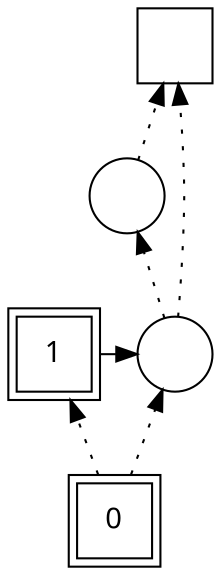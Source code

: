 digraph G {
rankdir = BT;
Node [ fontname="Arial Unicode Multicast"];
Player		[ label="1" shape=square peripheries=2];
Ground		[ label="0" shape=square peripheries=2];
Sausage1		[ label="" shape=circle];
Sausage0		[ label="" shape=circle];
Island		[ label="" shape=square];
{rank=same; Player,Sausage1};
	"Ground" -> "Player" [style=dotted ];
	"Player" -> "Sausage1" [constraint=false];
	"Ground" -> "Sausage1" [style=dotted ];
	"Sausage1" -> "Sausage0" [style=dotted ];
	"Sausage1" -> "Island" [style=dotted ];
	"Sausage0" -> "Island" [style=dotted ];
}
